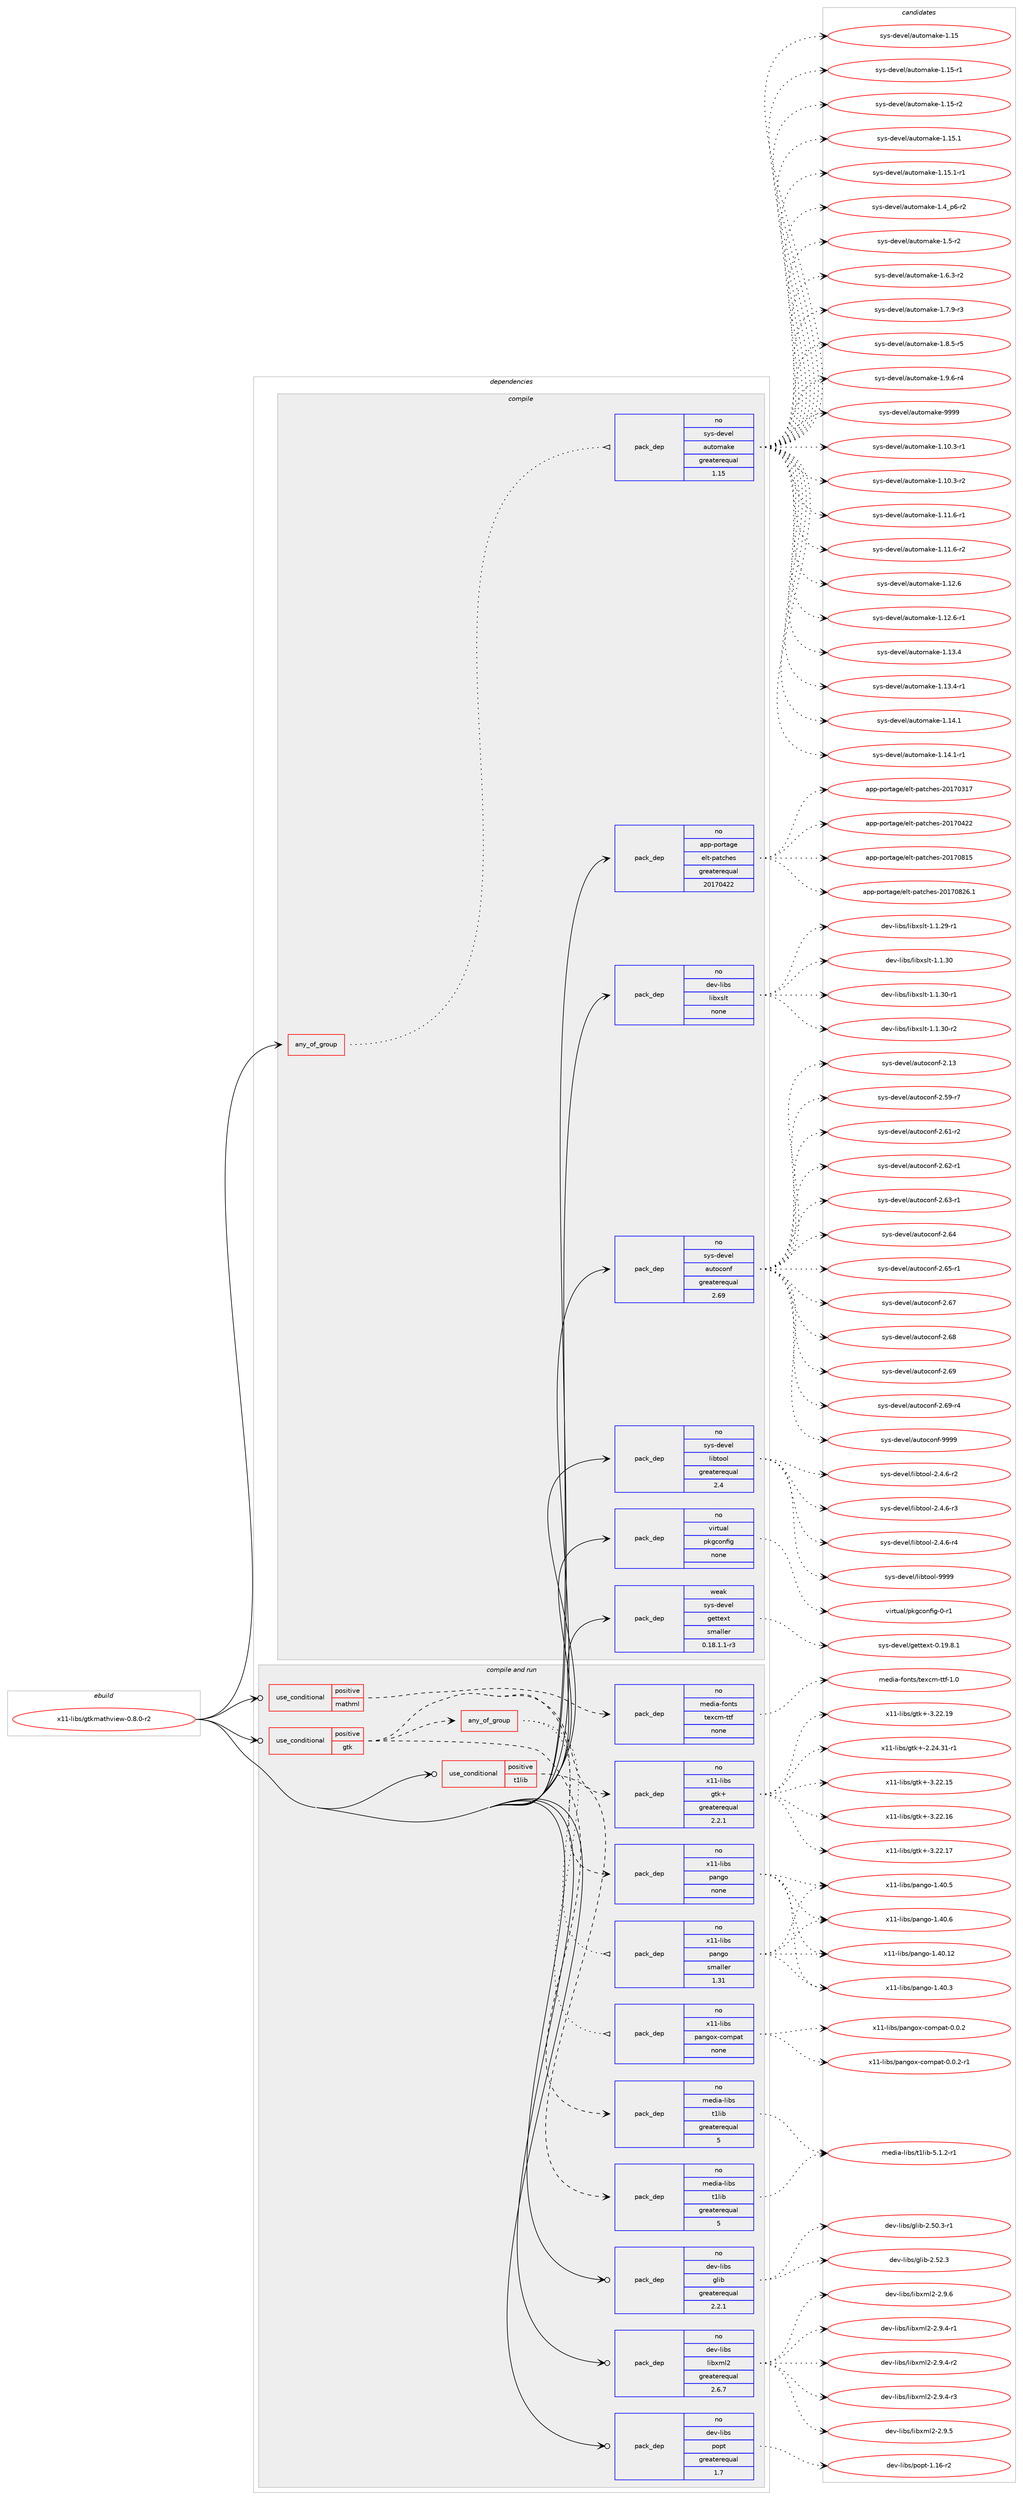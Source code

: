 digraph prolog {

# *************
# Graph options
# *************

newrank=true;
concentrate=true;
compound=true;
graph [rankdir=LR,fontname=Helvetica,fontsize=10,ranksep=1.5];#, ranksep=2.5, nodesep=0.2];
edge  [arrowhead=vee];
node  [fontname=Helvetica,fontsize=10];

# **********
# The ebuild
# **********

subgraph cluster_leftcol {
color=gray;
rank=same;
label=<<i>ebuild</i>>;
id [label="x11-libs/gtkmathview-0.8.0-r2", color=red, width=4, href="../x11-libs/gtkmathview-0.8.0-r2.svg"];
}

# ****************
# The dependencies
# ****************

subgraph cluster_midcol {
color=gray;
label=<<i>dependencies</i>>;
subgraph cluster_compile {
fillcolor="#eeeeee";
style=filled;
label=<<i>compile</i>>;
subgraph any9264 {
dependency516986 [label=<<TABLE BORDER="0" CELLBORDER="1" CELLSPACING="0" CELLPADDING="4"><TR><TD CELLPADDING="10">any_of_group</TD></TR></TABLE>>, shape=none, color=red];subgraph pack385070 {
dependency516987 [label=<<TABLE BORDER="0" CELLBORDER="1" CELLSPACING="0" CELLPADDING="4" WIDTH="220"><TR><TD ROWSPAN="6" CELLPADDING="30">pack_dep</TD></TR><TR><TD WIDTH="110">no</TD></TR><TR><TD>sys-devel</TD></TR><TR><TD>automake</TD></TR><TR><TD>greaterequal</TD></TR><TR><TD>1.15</TD></TR></TABLE>>, shape=none, color=blue];
}
dependency516986:e -> dependency516987:w [weight=20,style="dotted",arrowhead="oinv"];
}
id:e -> dependency516986:w [weight=20,style="solid",arrowhead="vee"];
subgraph pack385071 {
dependency516988 [label=<<TABLE BORDER="0" CELLBORDER="1" CELLSPACING="0" CELLPADDING="4" WIDTH="220"><TR><TD ROWSPAN="6" CELLPADDING="30">pack_dep</TD></TR><TR><TD WIDTH="110">no</TD></TR><TR><TD>app-portage</TD></TR><TR><TD>elt-patches</TD></TR><TR><TD>greaterequal</TD></TR><TR><TD>20170422</TD></TR></TABLE>>, shape=none, color=blue];
}
id:e -> dependency516988:w [weight=20,style="solid",arrowhead="vee"];
subgraph pack385072 {
dependency516989 [label=<<TABLE BORDER="0" CELLBORDER="1" CELLSPACING="0" CELLPADDING="4" WIDTH="220"><TR><TD ROWSPAN="6" CELLPADDING="30">pack_dep</TD></TR><TR><TD WIDTH="110">no</TD></TR><TR><TD>dev-libs</TD></TR><TR><TD>libxslt</TD></TR><TR><TD>none</TD></TR><TR><TD></TD></TR></TABLE>>, shape=none, color=blue];
}
id:e -> dependency516989:w [weight=20,style="solid",arrowhead="vee"];
subgraph pack385073 {
dependency516990 [label=<<TABLE BORDER="0" CELLBORDER="1" CELLSPACING="0" CELLPADDING="4" WIDTH="220"><TR><TD ROWSPAN="6" CELLPADDING="30">pack_dep</TD></TR><TR><TD WIDTH="110">no</TD></TR><TR><TD>sys-devel</TD></TR><TR><TD>autoconf</TD></TR><TR><TD>greaterequal</TD></TR><TR><TD>2.69</TD></TR></TABLE>>, shape=none, color=blue];
}
id:e -> dependency516990:w [weight=20,style="solid",arrowhead="vee"];
subgraph pack385074 {
dependency516991 [label=<<TABLE BORDER="0" CELLBORDER="1" CELLSPACING="0" CELLPADDING="4" WIDTH="220"><TR><TD ROWSPAN="6" CELLPADDING="30">pack_dep</TD></TR><TR><TD WIDTH="110">no</TD></TR><TR><TD>sys-devel</TD></TR><TR><TD>libtool</TD></TR><TR><TD>greaterequal</TD></TR><TR><TD>2.4</TD></TR></TABLE>>, shape=none, color=blue];
}
id:e -> dependency516991:w [weight=20,style="solid",arrowhead="vee"];
subgraph pack385075 {
dependency516992 [label=<<TABLE BORDER="0" CELLBORDER="1" CELLSPACING="0" CELLPADDING="4" WIDTH="220"><TR><TD ROWSPAN="6" CELLPADDING="30">pack_dep</TD></TR><TR><TD WIDTH="110">no</TD></TR><TR><TD>virtual</TD></TR><TR><TD>pkgconfig</TD></TR><TR><TD>none</TD></TR><TR><TD></TD></TR></TABLE>>, shape=none, color=blue];
}
id:e -> dependency516992:w [weight=20,style="solid",arrowhead="vee"];
subgraph pack385076 {
dependency516993 [label=<<TABLE BORDER="0" CELLBORDER="1" CELLSPACING="0" CELLPADDING="4" WIDTH="220"><TR><TD ROWSPAN="6" CELLPADDING="30">pack_dep</TD></TR><TR><TD WIDTH="110">weak</TD></TR><TR><TD>sys-devel</TD></TR><TR><TD>gettext</TD></TR><TR><TD>smaller</TD></TR><TR><TD>0.18.1.1-r3</TD></TR></TABLE>>, shape=none, color=blue];
}
id:e -> dependency516993:w [weight=20,style="solid",arrowhead="vee"];
}
subgraph cluster_compileandrun {
fillcolor="#eeeeee";
style=filled;
label=<<i>compile and run</i>>;
subgraph cond122313 {
dependency516994 [label=<<TABLE BORDER="0" CELLBORDER="1" CELLSPACING="0" CELLPADDING="4"><TR><TD ROWSPAN="3" CELLPADDING="10">use_conditional</TD></TR><TR><TD>positive</TD></TR><TR><TD>gtk</TD></TR></TABLE>>, shape=none, color=red];
subgraph pack385077 {
dependency516995 [label=<<TABLE BORDER="0" CELLBORDER="1" CELLSPACING="0" CELLPADDING="4" WIDTH="220"><TR><TD ROWSPAN="6" CELLPADDING="30">pack_dep</TD></TR><TR><TD WIDTH="110">no</TD></TR><TR><TD>x11-libs</TD></TR><TR><TD>gtk+</TD></TR><TR><TD>greaterequal</TD></TR><TR><TD>2.2.1</TD></TR></TABLE>>, shape=none, color=blue];
}
dependency516994:e -> dependency516995:w [weight=20,style="dashed",arrowhead="vee"];
subgraph pack385078 {
dependency516996 [label=<<TABLE BORDER="0" CELLBORDER="1" CELLSPACING="0" CELLPADDING="4" WIDTH="220"><TR><TD ROWSPAN="6" CELLPADDING="30">pack_dep</TD></TR><TR><TD WIDTH="110">no</TD></TR><TR><TD>media-libs</TD></TR><TR><TD>t1lib</TD></TR><TR><TD>greaterequal</TD></TR><TR><TD>5</TD></TR></TABLE>>, shape=none, color=blue];
}
dependency516994:e -> dependency516996:w [weight=20,style="dashed",arrowhead="vee"];
subgraph pack385079 {
dependency516997 [label=<<TABLE BORDER="0" CELLBORDER="1" CELLSPACING="0" CELLPADDING="4" WIDTH="220"><TR><TD ROWSPAN="6" CELLPADDING="30">pack_dep</TD></TR><TR><TD WIDTH="110">no</TD></TR><TR><TD>x11-libs</TD></TR><TR><TD>pango</TD></TR><TR><TD>none</TD></TR><TR><TD></TD></TR></TABLE>>, shape=none, color=blue];
}
dependency516994:e -> dependency516997:w [weight=20,style="dashed",arrowhead="vee"];
subgraph any9265 {
dependency516998 [label=<<TABLE BORDER="0" CELLBORDER="1" CELLSPACING="0" CELLPADDING="4"><TR><TD CELLPADDING="10">any_of_group</TD></TR></TABLE>>, shape=none, color=red];subgraph pack385080 {
dependency516999 [label=<<TABLE BORDER="0" CELLBORDER="1" CELLSPACING="0" CELLPADDING="4" WIDTH="220"><TR><TD ROWSPAN="6" CELLPADDING="30">pack_dep</TD></TR><TR><TD WIDTH="110">no</TD></TR><TR><TD>x11-libs</TD></TR><TR><TD>pangox-compat</TD></TR><TR><TD>none</TD></TR><TR><TD></TD></TR></TABLE>>, shape=none, color=blue];
}
dependency516998:e -> dependency516999:w [weight=20,style="dotted",arrowhead="oinv"];
subgraph pack385081 {
dependency517000 [label=<<TABLE BORDER="0" CELLBORDER="1" CELLSPACING="0" CELLPADDING="4" WIDTH="220"><TR><TD ROWSPAN="6" CELLPADDING="30">pack_dep</TD></TR><TR><TD WIDTH="110">no</TD></TR><TR><TD>x11-libs</TD></TR><TR><TD>pango</TD></TR><TR><TD>smaller</TD></TR><TR><TD>1.31</TD></TR></TABLE>>, shape=none, color=blue];
}
dependency516998:e -> dependency517000:w [weight=20,style="dotted",arrowhead="oinv"];
}
dependency516994:e -> dependency516998:w [weight=20,style="dashed",arrowhead="vee"];
}
id:e -> dependency516994:w [weight=20,style="solid",arrowhead="odotvee"];
subgraph cond122314 {
dependency517001 [label=<<TABLE BORDER="0" CELLBORDER="1" CELLSPACING="0" CELLPADDING="4"><TR><TD ROWSPAN="3" CELLPADDING="10">use_conditional</TD></TR><TR><TD>positive</TD></TR><TR><TD>mathml</TD></TR></TABLE>>, shape=none, color=red];
subgraph pack385082 {
dependency517002 [label=<<TABLE BORDER="0" CELLBORDER="1" CELLSPACING="0" CELLPADDING="4" WIDTH="220"><TR><TD ROWSPAN="6" CELLPADDING="30">pack_dep</TD></TR><TR><TD WIDTH="110">no</TD></TR><TR><TD>media-fonts</TD></TR><TR><TD>texcm-ttf</TD></TR><TR><TD>none</TD></TR><TR><TD></TD></TR></TABLE>>, shape=none, color=blue];
}
dependency517001:e -> dependency517002:w [weight=20,style="dashed",arrowhead="vee"];
}
id:e -> dependency517001:w [weight=20,style="solid",arrowhead="odotvee"];
subgraph cond122315 {
dependency517003 [label=<<TABLE BORDER="0" CELLBORDER="1" CELLSPACING="0" CELLPADDING="4"><TR><TD ROWSPAN="3" CELLPADDING="10">use_conditional</TD></TR><TR><TD>positive</TD></TR><TR><TD>t1lib</TD></TR></TABLE>>, shape=none, color=red];
subgraph pack385083 {
dependency517004 [label=<<TABLE BORDER="0" CELLBORDER="1" CELLSPACING="0" CELLPADDING="4" WIDTH="220"><TR><TD ROWSPAN="6" CELLPADDING="30">pack_dep</TD></TR><TR><TD WIDTH="110">no</TD></TR><TR><TD>media-libs</TD></TR><TR><TD>t1lib</TD></TR><TR><TD>greaterequal</TD></TR><TR><TD>5</TD></TR></TABLE>>, shape=none, color=blue];
}
dependency517003:e -> dependency517004:w [weight=20,style="dashed",arrowhead="vee"];
}
id:e -> dependency517003:w [weight=20,style="solid",arrowhead="odotvee"];
subgraph pack385084 {
dependency517005 [label=<<TABLE BORDER="0" CELLBORDER="1" CELLSPACING="0" CELLPADDING="4" WIDTH="220"><TR><TD ROWSPAN="6" CELLPADDING="30">pack_dep</TD></TR><TR><TD WIDTH="110">no</TD></TR><TR><TD>dev-libs</TD></TR><TR><TD>glib</TD></TR><TR><TD>greaterequal</TD></TR><TR><TD>2.2.1</TD></TR></TABLE>>, shape=none, color=blue];
}
id:e -> dependency517005:w [weight=20,style="solid",arrowhead="odotvee"];
subgraph pack385085 {
dependency517006 [label=<<TABLE BORDER="0" CELLBORDER="1" CELLSPACING="0" CELLPADDING="4" WIDTH="220"><TR><TD ROWSPAN="6" CELLPADDING="30">pack_dep</TD></TR><TR><TD WIDTH="110">no</TD></TR><TR><TD>dev-libs</TD></TR><TR><TD>libxml2</TD></TR><TR><TD>greaterequal</TD></TR><TR><TD>2.6.7</TD></TR></TABLE>>, shape=none, color=blue];
}
id:e -> dependency517006:w [weight=20,style="solid",arrowhead="odotvee"];
subgraph pack385086 {
dependency517007 [label=<<TABLE BORDER="0" CELLBORDER="1" CELLSPACING="0" CELLPADDING="4" WIDTH="220"><TR><TD ROWSPAN="6" CELLPADDING="30">pack_dep</TD></TR><TR><TD WIDTH="110">no</TD></TR><TR><TD>dev-libs</TD></TR><TR><TD>popt</TD></TR><TR><TD>greaterequal</TD></TR><TR><TD>1.7</TD></TR></TABLE>>, shape=none, color=blue];
}
id:e -> dependency517007:w [weight=20,style="solid",arrowhead="odotvee"];
}
subgraph cluster_run {
fillcolor="#eeeeee";
style=filled;
label=<<i>run</i>>;
}
}

# **************
# The candidates
# **************

subgraph cluster_choices {
rank=same;
color=gray;
label=<<i>candidates</i>>;

subgraph choice385070 {
color=black;
nodesep=1;
choice11512111545100101118101108479711711611110997107101454946494846514511449 [label="sys-devel/automake-1.10.3-r1", color=red, width=4,href="../sys-devel/automake-1.10.3-r1.svg"];
choice11512111545100101118101108479711711611110997107101454946494846514511450 [label="sys-devel/automake-1.10.3-r2", color=red, width=4,href="../sys-devel/automake-1.10.3-r2.svg"];
choice11512111545100101118101108479711711611110997107101454946494946544511449 [label="sys-devel/automake-1.11.6-r1", color=red, width=4,href="../sys-devel/automake-1.11.6-r1.svg"];
choice11512111545100101118101108479711711611110997107101454946494946544511450 [label="sys-devel/automake-1.11.6-r2", color=red, width=4,href="../sys-devel/automake-1.11.6-r2.svg"];
choice1151211154510010111810110847971171161111099710710145494649504654 [label="sys-devel/automake-1.12.6", color=red, width=4,href="../sys-devel/automake-1.12.6.svg"];
choice11512111545100101118101108479711711611110997107101454946495046544511449 [label="sys-devel/automake-1.12.6-r1", color=red, width=4,href="../sys-devel/automake-1.12.6-r1.svg"];
choice1151211154510010111810110847971171161111099710710145494649514652 [label="sys-devel/automake-1.13.4", color=red, width=4,href="../sys-devel/automake-1.13.4.svg"];
choice11512111545100101118101108479711711611110997107101454946495146524511449 [label="sys-devel/automake-1.13.4-r1", color=red, width=4,href="../sys-devel/automake-1.13.4-r1.svg"];
choice1151211154510010111810110847971171161111099710710145494649524649 [label="sys-devel/automake-1.14.1", color=red, width=4,href="../sys-devel/automake-1.14.1.svg"];
choice11512111545100101118101108479711711611110997107101454946495246494511449 [label="sys-devel/automake-1.14.1-r1", color=red, width=4,href="../sys-devel/automake-1.14.1-r1.svg"];
choice115121115451001011181011084797117116111109971071014549464953 [label="sys-devel/automake-1.15", color=red, width=4,href="../sys-devel/automake-1.15.svg"];
choice1151211154510010111810110847971171161111099710710145494649534511449 [label="sys-devel/automake-1.15-r1", color=red, width=4,href="../sys-devel/automake-1.15-r1.svg"];
choice1151211154510010111810110847971171161111099710710145494649534511450 [label="sys-devel/automake-1.15-r2", color=red, width=4,href="../sys-devel/automake-1.15-r2.svg"];
choice1151211154510010111810110847971171161111099710710145494649534649 [label="sys-devel/automake-1.15.1", color=red, width=4,href="../sys-devel/automake-1.15.1.svg"];
choice11512111545100101118101108479711711611110997107101454946495346494511449 [label="sys-devel/automake-1.15.1-r1", color=red, width=4,href="../sys-devel/automake-1.15.1-r1.svg"];
choice115121115451001011181011084797117116111109971071014549465295112544511450 [label="sys-devel/automake-1.4_p6-r2", color=red, width=4,href="../sys-devel/automake-1.4_p6-r2.svg"];
choice11512111545100101118101108479711711611110997107101454946534511450 [label="sys-devel/automake-1.5-r2", color=red, width=4,href="../sys-devel/automake-1.5-r2.svg"];
choice115121115451001011181011084797117116111109971071014549465446514511450 [label="sys-devel/automake-1.6.3-r2", color=red, width=4,href="../sys-devel/automake-1.6.3-r2.svg"];
choice115121115451001011181011084797117116111109971071014549465546574511451 [label="sys-devel/automake-1.7.9-r3", color=red, width=4,href="../sys-devel/automake-1.7.9-r3.svg"];
choice115121115451001011181011084797117116111109971071014549465646534511453 [label="sys-devel/automake-1.8.5-r5", color=red, width=4,href="../sys-devel/automake-1.8.5-r5.svg"];
choice115121115451001011181011084797117116111109971071014549465746544511452 [label="sys-devel/automake-1.9.6-r4", color=red, width=4,href="../sys-devel/automake-1.9.6-r4.svg"];
choice115121115451001011181011084797117116111109971071014557575757 [label="sys-devel/automake-9999", color=red, width=4,href="../sys-devel/automake-9999.svg"];
dependency516987:e -> choice11512111545100101118101108479711711611110997107101454946494846514511449:w [style=dotted,weight="100"];
dependency516987:e -> choice11512111545100101118101108479711711611110997107101454946494846514511450:w [style=dotted,weight="100"];
dependency516987:e -> choice11512111545100101118101108479711711611110997107101454946494946544511449:w [style=dotted,weight="100"];
dependency516987:e -> choice11512111545100101118101108479711711611110997107101454946494946544511450:w [style=dotted,weight="100"];
dependency516987:e -> choice1151211154510010111810110847971171161111099710710145494649504654:w [style=dotted,weight="100"];
dependency516987:e -> choice11512111545100101118101108479711711611110997107101454946495046544511449:w [style=dotted,weight="100"];
dependency516987:e -> choice1151211154510010111810110847971171161111099710710145494649514652:w [style=dotted,weight="100"];
dependency516987:e -> choice11512111545100101118101108479711711611110997107101454946495146524511449:w [style=dotted,weight="100"];
dependency516987:e -> choice1151211154510010111810110847971171161111099710710145494649524649:w [style=dotted,weight="100"];
dependency516987:e -> choice11512111545100101118101108479711711611110997107101454946495246494511449:w [style=dotted,weight="100"];
dependency516987:e -> choice115121115451001011181011084797117116111109971071014549464953:w [style=dotted,weight="100"];
dependency516987:e -> choice1151211154510010111810110847971171161111099710710145494649534511449:w [style=dotted,weight="100"];
dependency516987:e -> choice1151211154510010111810110847971171161111099710710145494649534511450:w [style=dotted,weight="100"];
dependency516987:e -> choice1151211154510010111810110847971171161111099710710145494649534649:w [style=dotted,weight="100"];
dependency516987:e -> choice11512111545100101118101108479711711611110997107101454946495346494511449:w [style=dotted,weight="100"];
dependency516987:e -> choice115121115451001011181011084797117116111109971071014549465295112544511450:w [style=dotted,weight="100"];
dependency516987:e -> choice11512111545100101118101108479711711611110997107101454946534511450:w [style=dotted,weight="100"];
dependency516987:e -> choice115121115451001011181011084797117116111109971071014549465446514511450:w [style=dotted,weight="100"];
dependency516987:e -> choice115121115451001011181011084797117116111109971071014549465546574511451:w [style=dotted,weight="100"];
dependency516987:e -> choice115121115451001011181011084797117116111109971071014549465646534511453:w [style=dotted,weight="100"];
dependency516987:e -> choice115121115451001011181011084797117116111109971071014549465746544511452:w [style=dotted,weight="100"];
dependency516987:e -> choice115121115451001011181011084797117116111109971071014557575757:w [style=dotted,weight="100"];
}
subgraph choice385071 {
color=black;
nodesep=1;
choice97112112451121111141169710310147101108116451129711699104101115455048495548514955 [label="app-portage/elt-patches-20170317", color=red, width=4,href="../app-portage/elt-patches-20170317.svg"];
choice97112112451121111141169710310147101108116451129711699104101115455048495548525050 [label="app-portage/elt-patches-20170422", color=red, width=4,href="../app-portage/elt-patches-20170422.svg"];
choice97112112451121111141169710310147101108116451129711699104101115455048495548564953 [label="app-portage/elt-patches-20170815", color=red, width=4,href="../app-portage/elt-patches-20170815.svg"];
choice971121124511211111411697103101471011081164511297116991041011154550484955485650544649 [label="app-portage/elt-patches-20170826.1", color=red, width=4,href="../app-portage/elt-patches-20170826.1.svg"];
dependency516988:e -> choice97112112451121111141169710310147101108116451129711699104101115455048495548514955:w [style=dotted,weight="100"];
dependency516988:e -> choice97112112451121111141169710310147101108116451129711699104101115455048495548525050:w [style=dotted,weight="100"];
dependency516988:e -> choice97112112451121111141169710310147101108116451129711699104101115455048495548564953:w [style=dotted,weight="100"];
dependency516988:e -> choice971121124511211111411697103101471011081164511297116991041011154550484955485650544649:w [style=dotted,weight="100"];
}
subgraph choice385072 {
color=black;
nodesep=1;
choice10010111845108105981154710810598120115108116454946494650574511449 [label="dev-libs/libxslt-1.1.29-r1", color=red, width=4,href="../dev-libs/libxslt-1.1.29-r1.svg"];
choice1001011184510810598115471081059812011510811645494649465148 [label="dev-libs/libxslt-1.1.30", color=red, width=4,href="../dev-libs/libxslt-1.1.30.svg"];
choice10010111845108105981154710810598120115108116454946494651484511449 [label="dev-libs/libxslt-1.1.30-r1", color=red, width=4,href="../dev-libs/libxslt-1.1.30-r1.svg"];
choice10010111845108105981154710810598120115108116454946494651484511450 [label="dev-libs/libxslt-1.1.30-r2", color=red, width=4,href="../dev-libs/libxslt-1.1.30-r2.svg"];
dependency516989:e -> choice10010111845108105981154710810598120115108116454946494650574511449:w [style=dotted,weight="100"];
dependency516989:e -> choice1001011184510810598115471081059812011510811645494649465148:w [style=dotted,weight="100"];
dependency516989:e -> choice10010111845108105981154710810598120115108116454946494651484511449:w [style=dotted,weight="100"];
dependency516989:e -> choice10010111845108105981154710810598120115108116454946494651484511450:w [style=dotted,weight="100"];
}
subgraph choice385073 {
color=black;
nodesep=1;
choice115121115451001011181011084797117116111991111101024550464951 [label="sys-devel/autoconf-2.13", color=red, width=4,href="../sys-devel/autoconf-2.13.svg"];
choice1151211154510010111810110847971171161119911111010245504653574511455 [label="sys-devel/autoconf-2.59-r7", color=red, width=4,href="../sys-devel/autoconf-2.59-r7.svg"];
choice1151211154510010111810110847971171161119911111010245504654494511450 [label="sys-devel/autoconf-2.61-r2", color=red, width=4,href="../sys-devel/autoconf-2.61-r2.svg"];
choice1151211154510010111810110847971171161119911111010245504654504511449 [label="sys-devel/autoconf-2.62-r1", color=red, width=4,href="../sys-devel/autoconf-2.62-r1.svg"];
choice1151211154510010111810110847971171161119911111010245504654514511449 [label="sys-devel/autoconf-2.63-r1", color=red, width=4,href="../sys-devel/autoconf-2.63-r1.svg"];
choice115121115451001011181011084797117116111991111101024550465452 [label="sys-devel/autoconf-2.64", color=red, width=4,href="../sys-devel/autoconf-2.64.svg"];
choice1151211154510010111810110847971171161119911111010245504654534511449 [label="sys-devel/autoconf-2.65-r1", color=red, width=4,href="../sys-devel/autoconf-2.65-r1.svg"];
choice115121115451001011181011084797117116111991111101024550465455 [label="sys-devel/autoconf-2.67", color=red, width=4,href="../sys-devel/autoconf-2.67.svg"];
choice115121115451001011181011084797117116111991111101024550465456 [label="sys-devel/autoconf-2.68", color=red, width=4,href="../sys-devel/autoconf-2.68.svg"];
choice115121115451001011181011084797117116111991111101024550465457 [label="sys-devel/autoconf-2.69", color=red, width=4,href="../sys-devel/autoconf-2.69.svg"];
choice1151211154510010111810110847971171161119911111010245504654574511452 [label="sys-devel/autoconf-2.69-r4", color=red, width=4,href="../sys-devel/autoconf-2.69-r4.svg"];
choice115121115451001011181011084797117116111991111101024557575757 [label="sys-devel/autoconf-9999", color=red, width=4,href="../sys-devel/autoconf-9999.svg"];
dependency516990:e -> choice115121115451001011181011084797117116111991111101024550464951:w [style=dotted,weight="100"];
dependency516990:e -> choice1151211154510010111810110847971171161119911111010245504653574511455:w [style=dotted,weight="100"];
dependency516990:e -> choice1151211154510010111810110847971171161119911111010245504654494511450:w [style=dotted,weight="100"];
dependency516990:e -> choice1151211154510010111810110847971171161119911111010245504654504511449:w [style=dotted,weight="100"];
dependency516990:e -> choice1151211154510010111810110847971171161119911111010245504654514511449:w [style=dotted,weight="100"];
dependency516990:e -> choice115121115451001011181011084797117116111991111101024550465452:w [style=dotted,weight="100"];
dependency516990:e -> choice1151211154510010111810110847971171161119911111010245504654534511449:w [style=dotted,weight="100"];
dependency516990:e -> choice115121115451001011181011084797117116111991111101024550465455:w [style=dotted,weight="100"];
dependency516990:e -> choice115121115451001011181011084797117116111991111101024550465456:w [style=dotted,weight="100"];
dependency516990:e -> choice115121115451001011181011084797117116111991111101024550465457:w [style=dotted,weight="100"];
dependency516990:e -> choice1151211154510010111810110847971171161119911111010245504654574511452:w [style=dotted,weight="100"];
dependency516990:e -> choice115121115451001011181011084797117116111991111101024557575757:w [style=dotted,weight="100"];
}
subgraph choice385074 {
color=black;
nodesep=1;
choice1151211154510010111810110847108105981161111111084550465246544511450 [label="sys-devel/libtool-2.4.6-r2", color=red, width=4,href="../sys-devel/libtool-2.4.6-r2.svg"];
choice1151211154510010111810110847108105981161111111084550465246544511451 [label="sys-devel/libtool-2.4.6-r3", color=red, width=4,href="../sys-devel/libtool-2.4.6-r3.svg"];
choice1151211154510010111810110847108105981161111111084550465246544511452 [label="sys-devel/libtool-2.4.6-r4", color=red, width=4,href="../sys-devel/libtool-2.4.6-r4.svg"];
choice1151211154510010111810110847108105981161111111084557575757 [label="sys-devel/libtool-9999", color=red, width=4,href="../sys-devel/libtool-9999.svg"];
dependency516991:e -> choice1151211154510010111810110847108105981161111111084550465246544511450:w [style=dotted,weight="100"];
dependency516991:e -> choice1151211154510010111810110847108105981161111111084550465246544511451:w [style=dotted,weight="100"];
dependency516991:e -> choice1151211154510010111810110847108105981161111111084550465246544511452:w [style=dotted,weight="100"];
dependency516991:e -> choice1151211154510010111810110847108105981161111111084557575757:w [style=dotted,weight="100"];
}
subgraph choice385075 {
color=black;
nodesep=1;
choice11810511411611797108471121071039911111010210510345484511449 [label="virtual/pkgconfig-0-r1", color=red, width=4,href="../virtual/pkgconfig-0-r1.svg"];
dependency516992:e -> choice11810511411611797108471121071039911111010210510345484511449:w [style=dotted,weight="100"];
}
subgraph choice385076 {
color=black;
nodesep=1;
choice1151211154510010111810110847103101116116101120116454846495746564649 [label="sys-devel/gettext-0.19.8.1", color=red, width=4,href="../sys-devel/gettext-0.19.8.1.svg"];
dependency516993:e -> choice1151211154510010111810110847103101116116101120116454846495746564649:w [style=dotted,weight="100"];
}
subgraph choice385077 {
color=black;
nodesep=1;
choice12049494510810598115471031161074345504650524651494511449 [label="x11-libs/gtk+-2.24.31-r1", color=red, width=4,href="../x11-libs/gtk+-2.24.31-r1.svg"];
choice1204949451081059811547103116107434551465050464953 [label="x11-libs/gtk+-3.22.15", color=red, width=4,href="../x11-libs/gtk+-3.22.15.svg"];
choice1204949451081059811547103116107434551465050464954 [label="x11-libs/gtk+-3.22.16", color=red, width=4,href="../x11-libs/gtk+-3.22.16.svg"];
choice1204949451081059811547103116107434551465050464955 [label="x11-libs/gtk+-3.22.17", color=red, width=4,href="../x11-libs/gtk+-3.22.17.svg"];
choice1204949451081059811547103116107434551465050464957 [label="x11-libs/gtk+-3.22.19", color=red, width=4,href="../x11-libs/gtk+-3.22.19.svg"];
dependency516995:e -> choice12049494510810598115471031161074345504650524651494511449:w [style=dotted,weight="100"];
dependency516995:e -> choice1204949451081059811547103116107434551465050464953:w [style=dotted,weight="100"];
dependency516995:e -> choice1204949451081059811547103116107434551465050464954:w [style=dotted,weight="100"];
dependency516995:e -> choice1204949451081059811547103116107434551465050464955:w [style=dotted,weight="100"];
dependency516995:e -> choice1204949451081059811547103116107434551465050464957:w [style=dotted,weight="100"];
}
subgraph choice385078 {
color=black;
nodesep=1;
choice1091011001059745108105981154711649108105984553464946504511449 [label="media-libs/t1lib-5.1.2-r1", color=red, width=4,href="../media-libs/t1lib-5.1.2-r1.svg"];
dependency516996:e -> choice1091011001059745108105981154711649108105984553464946504511449:w [style=dotted,weight="100"];
}
subgraph choice385079 {
color=black;
nodesep=1;
choice1204949451081059811547112971101031114549465248464950 [label="x11-libs/pango-1.40.12", color=red, width=4,href="../x11-libs/pango-1.40.12.svg"];
choice12049494510810598115471129711010311145494652484651 [label="x11-libs/pango-1.40.3", color=red, width=4,href="../x11-libs/pango-1.40.3.svg"];
choice12049494510810598115471129711010311145494652484653 [label="x11-libs/pango-1.40.5", color=red, width=4,href="../x11-libs/pango-1.40.5.svg"];
choice12049494510810598115471129711010311145494652484654 [label="x11-libs/pango-1.40.6", color=red, width=4,href="../x11-libs/pango-1.40.6.svg"];
dependency516997:e -> choice1204949451081059811547112971101031114549465248464950:w [style=dotted,weight="100"];
dependency516997:e -> choice12049494510810598115471129711010311145494652484651:w [style=dotted,weight="100"];
dependency516997:e -> choice12049494510810598115471129711010311145494652484653:w [style=dotted,weight="100"];
dependency516997:e -> choice12049494510810598115471129711010311145494652484654:w [style=dotted,weight="100"];
}
subgraph choice385080 {
color=black;
nodesep=1;
choice120494945108105981154711297110103111120459911110911297116454846484650 [label="x11-libs/pangox-compat-0.0.2", color=red, width=4,href="../x11-libs/pangox-compat-0.0.2.svg"];
choice1204949451081059811547112971101031111204599111109112971164548464846504511449 [label="x11-libs/pangox-compat-0.0.2-r1", color=red, width=4,href="../x11-libs/pangox-compat-0.0.2-r1.svg"];
dependency516999:e -> choice120494945108105981154711297110103111120459911110911297116454846484650:w [style=dotted,weight="100"];
dependency516999:e -> choice1204949451081059811547112971101031111204599111109112971164548464846504511449:w [style=dotted,weight="100"];
}
subgraph choice385081 {
color=black;
nodesep=1;
choice1204949451081059811547112971101031114549465248464950 [label="x11-libs/pango-1.40.12", color=red, width=4,href="../x11-libs/pango-1.40.12.svg"];
choice12049494510810598115471129711010311145494652484651 [label="x11-libs/pango-1.40.3", color=red, width=4,href="../x11-libs/pango-1.40.3.svg"];
choice12049494510810598115471129711010311145494652484653 [label="x11-libs/pango-1.40.5", color=red, width=4,href="../x11-libs/pango-1.40.5.svg"];
choice12049494510810598115471129711010311145494652484654 [label="x11-libs/pango-1.40.6", color=red, width=4,href="../x11-libs/pango-1.40.6.svg"];
dependency517000:e -> choice1204949451081059811547112971101031114549465248464950:w [style=dotted,weight="100"];
dependency517000:e -> choice12049494510810598115471129711010311145494652484651:w [style=dotted,weight="100"];
dependency517000:e -> choice12049494510810598115471129711010311145494652484653:w [style=dotted,weight="100"];
dependency517000:e -> choice12049494510810598115471129711010311145494652484654:w [style=dotted,weight="100"];
}
subgraph choice385082 {
color=black;
nodesep=1;
choice109101100105974510211111011611547116101120991094511611610245494648 [label="media-fonts/texcm-ttf-1.0", color=red, width=4,href="../media-fonts/texcm-ttf-1.0.svg"];
dependency517002:e -> choice109101100105974510211111011611547116101120991094511611610245494648:w [style=dotted,weight="100"];
}
subgraph choice385083 {
color=black;
nodesep=1;
choice1091011001059745108105981154711649108105984553464946504511449 [label="media-libs/t1lib-5.1.2-r1", color=red, width=4,href="../media-libs/t1lib-5.1.2-r1.svg"];
dependency517004:e -> choice1091011001059745108105981154711649108105984553464946504511449:w [style=dotted,weight="100"];
}
subgraph choice385084 {
color=black;
nodesep=1;
choice10010111845108105981154710310810598455046534846514511449 [label="dev-libs/glib-2.50.3-r1", color=red, width=4,href="../dev-libs/glib-2.50.3-r1.svg"];
choice1001011184510810598115471031081059845504653504651 [label="dev-libs/glib-2.52.3", color=red, width=4,href="../dev-libs/glib-2.52.3.svg"];
dependency517005:e -> choice10010111845108105981154710310810598455046534846514511449:w [style=dotted,weight="100"];
dependency517005:e -> choice1001011184510810598115471031081059845504653504651:w [style=dotted,weight="100"];
}
subgraph choice385085 {
color=black;
nodesep=1;
choice10010111845108105981154710810598120109108504550465746524511449 [label="dev-libs/libxml2-2.9.4-r1", color=red, width=4,href="../dev-libs/libxml2-2.9.4-r1.svg"];
choice10010111845108105981154710810598120109108504550465746524511450 [label="dev-libs/libxml2-2.9.4-r2", color=red, width=4,href="../dev-libs/libxml2-2.9.4-r2.svg"];
choice10010111845108105981154710810598120109108504550465746524511451 [label="dev-libs/libxml2-2.9.4-r3", color=red, width=4,href="../dev-libs/libxml2-2.9.4-r3.svg"];
choice1001011184510810598115471081059812010910850455046574653 [label="dev-libs/libxml2-2.9.5", color=red, width=4,href="../dev-libs/libxml2-2.9.5.svg"];
choice1001011184510810598115471081059812010910850455046574654 [label="dev-libs/libxml2-2.9.6", color=red, width=4,href="../dev-libs/libxml2-2.9.6.svg"];
dependency517006:e -> choice10010111845108105981154710810598120109108504550465746524511449:w [style=dotted,weight="100"];
dependency517006:e -> choice10010111845108105981154710810598120109108504550465746524511450:w [style=dotted,weight="100"];
dependency517006:e -> choice10010111845108105981154710810598120109108504550465746524511451:w [style=dotted,weight="100"];
dependency517006:e -> choice1001011184510810598115471081059812010910850455046574653:w [style=dotted,weight="100"];
dependency517006:e -> choice1001011184510810598115471081059812010910850455046574654:w [style=dotted,weight="100"];
}
subgraph choice385086 {
color=black;
nodesep=1;
choice10010111845108105981154711211111211645494649544511450 [label="dev-libs/popt-1.16-r2", color=red, width=4,href="../dev-libs/popt-1.16-r2.svg"];
dependency517007:e -> choice10010111845108105981154711211111211645494649544511450:w [style=dotted,weight="100"];
}
}

}
